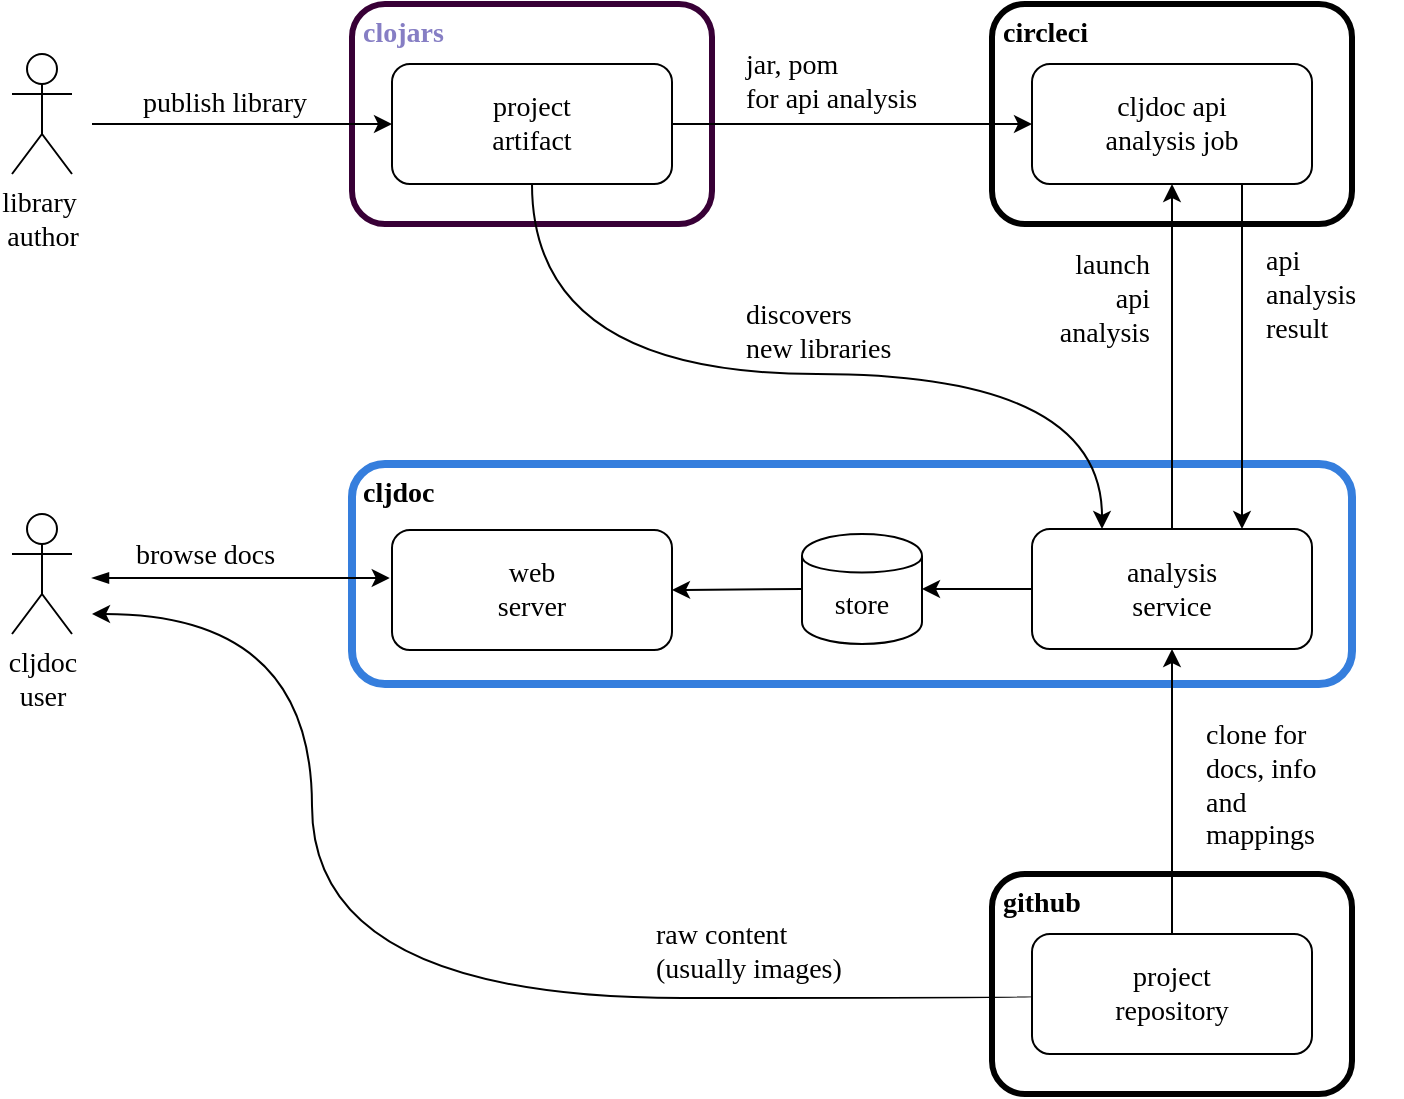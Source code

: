 <mxfile version="12.0.2" type="device" pages="1"><diagram id="iL2PloKJFnkakOv3NqhO" name="Page-1"><mxGraphModel dx="772" dy="1132" grid="1" gridSize="10" guides="1" tooltips="1" connect="1" arrows="1" fold="1" page="1" pageScale="1" pageWidth="850" pageHeight="1100" math="0" shadow="0"><root><mxCell id="0"/><mxCell id="1" parent="0"/><mxCell id="UWFAPb4SQNznaFrNvRMv-1" value="library&amp;nbsp;&lt;br style=&quot;font-size: 14px;&quot;&gt;author" style="shape=umlActor;verticalLabelPosition=bottom;labelBackgroundColor=#ffffff;verticalAlign=top;html=1;fontFamily=Verdana;fontSize=14;" parent="1" vertex="1"><mxGeometry x="40" y="100" width="30" height="60" as="geometry"/></mxCell><mxCell id="UWFAPb4SQNznaFrNvRMv-5" value="cljdoc&lt;br style=&quot;font-size: 14px;&quot;&gt;user" style="shape=umlActor;verticalLabelPosition=bottom;labelBackgroundColor=#ffffff;verticalAlign=top;html=1;outlineConnect=0;fontFamily=Verdana;fontSize=14;" parent="1" vertex="1"><mxGeometry x="40" y="330" width="30" height="60" as="geometry"/></mxCell><mxCell id="UWFAPb4SQNznaFrNvRMv-6" value="&lt;font color=&quot;#867ec4&quot;&gt;&amp;nbsp;&lt;b&gt;clojars&lt;/b&gt;&lt;/font&gt;" style="rounded=1;whiteSpace=wrap;html=1;align=left;horizontal=1;verticalAlign=top;fontFamily=Verdana;fontSize=14;fillColor=none;strokeWidth=3;strokeColor=#380036;" parent="1" vertex="1"><mxGeometry x="210" y="75" width="180" height="110" as="geometry"/></mxCell><mxCell id="UWFAPb4SQNznaFrNvRMv-8" value="project&lt;br style=&quot;font-size: 14px;&quot;&gt;artifact" style="rounded=1;whiteSpace=wrap;html=1;fontFamily=Verdana;fontSize=14;" parent="1" vertex="1"><mxGeometry x="230" y="105" width="140" height="60" as="geometry"/></mxCell><mxCell id="UWFAPb4SQNznaFrNvRMv-12" value="" style="endArrow=classic;html=1;entryX=0;entryY=0.5;entryDx=0;entryDy=0;fontFamily=Verdana;fontSize=14;" parent="1" target="UWFAPb4SQNznaFrNvRMv-8" edge="1"><mxGeometry width="50" height="50" relative="1" as="geometry"><mxPoint x="80" y="135" as="sourcePoint"/><mxPoint x="90" y="555" as="targetPoint"/></mxGeometry></mxCell><mxCell id="UWFAPb4SQNznaFrNvRMv-13" value="publish library" style="text;html=1;resizable=0;points=[];align=center;verticalAlign=middle;labelBackgroundColor=#ffffff;fontFamily=Verdana;fontSize=14;" parent="UWFAPb4SQNznaFrNvRMv-12" vertex="1" connectable="0"><mxGeometry x="-0.267" y="-1" relative="1" as="geometry"><mxPoint x="11" y="-11" as="offset"/></mxGeometry></mxCell><mxCell id="UWFAPb4SQNznaFrNvRMv-14" value="&lt;b&gt;&amp;nbsp;circleci&lt;/b&gt;" style="rounded=1;whiteSpace=wrap;html=1;align=left;horizontal=1;verticalAlign=top;fontFamily=Verdana;fontSize=14;fillColor=none;strokeWidth=3;" parent="1" vertex="1"><mxGeometry x="530" y="75" width="180" height="110" as="geometry"/></mxCell><mxCell id="UWFAPb4SQNznaFrNvRMv-15" value="cljdoc api&lt;br style=&quot;font-size: 14px&quot;&gt;analysis job" style="rounded=1;whiteSpace=wrap;html=1;fontFamily=Verdana;fontSize=14;" parent="1" vertex="1"><mxGeometry x="550" y="105" width="140" height="60" as="geometry"/></mxCell><mxCell id="UWFAPb4SQNznaFrNvRMv-16" value="" style="endArrow=classic;html=1;exitX=1;exitY=0.5;exitDx=0;exitDy=0;entryX=0;entryY=0.5;entryDx=0;entryDy=0;fontFamily=Verdana;fontSize=14;" parent="1" source="UWFAPb4SQNznaFrNvRMv-8" target="UWFAPb4SQNznaFrNvRMv-15" edge="1"><mxGeometry width="50" height="50" relative="1" as="geometry"><mxPoint x="40" y="605" as="sourcePoint"/><mxPoint x="90" y="555" as="targetPoint"/></mxGeometry></mxCell><mxCell id="UWFAPb4SQNznaFrNvRMv-17" value="jar, pom&lt;br style=&quot;font-size: 14px&quot;&gt;for api analysis" style="text;html=1;resizable=0;points=[];autosize=1;align=left;verticalAlign=top;spacingTop=-4;fontFamily=Verdana;fontSize=14;" parent="1" vertex="1"><mxGeometry x="405" y="95" width="120" height="40" as="geometry"/></mxCell><mxCell id="UWFAPb4SQNznaFrNvRMv-18" value="&lt;b&gt;&amp;nbsp;cljdoc&lt;/b&gt;" style="rounded=1;whiteSpace=wrap;html=1;align=left;horizontal=1;verticalAlign=top;fontFamily=Verdana;fontSize=14;strokeColor=#357edd;strokeWidth=4;" parent="1" vertex="1"><mxGeometry x="210" y="305" width="500" height="110" as="geometry"/></mxCell><mxCell id="UWFAPb4SQNznaFrNvRMv-19" value="" style="endArrow=classic;html=1;fontFamily=Verdana;fontSize=14;entryX=-0.008;entryY=0.4;entryDx=0;entryDy=0;entryPerimeter=0;startArrow=blockThin;startFill=1;" parent="1" target="UWFAPb4SQNznaFrNvRMv-20" edge="1"><mxGeometry width="50" height="50" relative="1" as="geometry"><mxPoint x="80" y="362" as="sourcePoint"/><mxPoint x="80" y="450" as="targetPoint"/></mxGeometry></mxCell><mxCell id="UWFAPb4SQNznaFrNvRMv-20" value="web&lt;br&gt;server" style="rounded=1;whiteSpace=wrap;html=1;fontFamily=Verdana;fontSize=14;" parent="1" vertex="1"><mxGeometry x="230" y="338" width="140" height="60" as="geometry"/></mxCell><mxCell id="UWFAPb4SQNznaFrNvRMv-21" value="store" style="shape=cylinder;whiteSpace=wrap;html=1;boundedLbl=1;backgroundOutline=1;fontFamily=Verdana;fontSize=14;" parent="1" vertex="1"><mxGeometry x="435" y="340" width="60" height="55" as="geometry"/></mxCell><mxCell id="4iiX2EW9ZCH91T86XwsP-4" style="edgeStyle=orthogonalEdgeStyle;rounded=0;orthogonalLoop=1;jettySize=auto;html=1;exitX=0.5;exitY=0;exitDx=0;exitDy=0;entryX=0.5;entryY=1;entryDx=0;entryDy=0;" edge="1" parent="1" source="UWFAPb4SQNznaFrNvRMv-22" target="UWFAPb4SQNznaFrNvRMv-15"><mxGeometry relative="1" as="geometry"/></mxCell><mxCell id="UWFAPb4SQNznaFrNvRMv-22" value="analysis &lt;br&gt;service" style="rounded=1;whiteSpace=wrap;html=1;fontFamily=Verdana;fontSize=14;" parent="1" vertex="1"><mxGeometry x="550" y="337.5" width="140" height="60" as="geometry"/></mxCell><mxCell id="UWFAPb4SQNznaFrNvRMv-23" value="" style="endArrow=classic;html=1;fontFamily=Verdana;fontSize=14;exitX=0;exitY=0.5;exitDx=0;exitDy=0;entryX=1;entryY=0.5;entryDx=0;entryDy=0;" parent="1" source="UWFAPb4SQNznaFrNvRMv-22" target="UWFAPb4SQNznaFrNvRMv-21" edge="1"><mxGeometry width="50" height="50" relative="1" as="geometry"><mxPoint x="30" y="500" as="sourcePoint"/><mxPoint x="500" y="368" as="targetPoint"/></mxGeometry></mxCell><mxCell id="UWFAPb4SQNznaFrNvRMv-25" value="" style="endArrow=classic;html=1;fontFamily=Verdana;fontSize=14;exitX=0;exitY=0.5;exitDx=0;exitDy=0;entryX=1;entryY=0.5;entryDx=0;entryDy=0;" parent="1" source="UWFAPb4SQNznaFrNvRMv-21" target="UWFAPb4SQNznaFrNvRMv-20" edge="1"><mxGeometry width="50" height="50" relative="1" as="geometry"><mxPoint x="30" y="500" as="sourcePoint"/><mxPoint x="80" y="450" as="targetPoint"/></mxGeometry></mxCell><mxCell id="UWFAPb4SQNznaFrNvRMv-28" value="discovers&lt;br&gt;new libraries" style="text;html=1;resizable=0;points=[];autosize=1;align=left;verticalAlign=top;spacingTop=-4;fontSize=14;fontFamily=Verdana;" parent="1" vertex="1"><mxGeometry x="405" y="220" width="110" height="40" as="geometry"/></mxCell><mxCell id="UWFAPb4SQNznaFrNvRMv-27" style="edgeStyle=orthogonalEdgeStyle;rounded=0;orthogonalLoop=1;jettySize=auto;html=1;entryX=0.25;entryY=0;entryDx=0;entryDy=0;fontFamily=Verdana;fontSize=14;curved=1;exitX=0.5;exitY=1;exitDx=0;exitDy=0;" parent="1" source="UWFAPb4SQNznaFrNvRMv-8" target="UWFAPb4SQNznaFrNvRMv-22" edge="1"><mxGeometry relative="1" as="geometry"><mxPoint x="300" y="170" as="sourcePoint"/><Array as="points"><mxPoint x="300" y="260"/><mxPoint x="585" y="260"/></Array></mxGeometry></mxCell><mxCell id="UWFAPb4SQNznaFrNvRMv-34" value="launch&lt;br&gt;api&lt;br&gt;analysis&lt;br&gt;" style="text;html=1;resizable=0;points=[];autosize=1;align=right;verticalAlign=top;spacingTop=-4;fontSize=14;fontFamily=Verdana;" parent="1" vertex="1"><mxGeometry x="540" y="195" width="70" height="50" as="geometry"/></mxCell><mxCell id="UWFAPb4SQNznaFrNvRMv-35" value="api&lt;br&gt;analysis&lt;br&gt;result" style="text;html=1;resizable=0;points=[];autosize=1;align=left;verticalAlign=top;spacingTop=-4;fontSize=14;fontFamily=Verdana;" parent="1" vertex="1"><mxGeometry x="665" y="192.5" width="70" height="50" as="geometry"/></mxCell><mxCell id="UWFAPb4SQNznaFrNvRMv-41" value="clone for&lt;br&gt;docs, info&lt;br&gt;and &lt;br&gt;mappings" style="text;html=1;resizable=0;points=[];autosize=1;align=left;verticalAlign=top;spacingTop=-4;fontSize=14;fontFamily=Verdana;" parent="1" vertex="1"><mxGeometry x="635" y="430" width="80" height="70" as="geometry"/></mxCell><mxCell id="UWFAPb4SQNznaFrNvRMv-55" value="browse docs" style="text;html=1;resizable=0;points=[];autosize=1;align=left;verticalAlign=top;spacingTop=-4;fontSize=14;fontFamily=Verdana;" parent="1" vertex="1"><mxGeometry x="100" y="340" width="100" height="20" as="geometry"/></mxCell><mxCell id="UWFAPb4SQNznaFrNvRMv-56" value="" style="endArrow=classic;html=1;fontFamily=Verdana;fontSize=14;exitX=0;exitY=0.5;exitDx=0;exitDy=0;edgeStyle=orthogonalEdgeStyle;curved=1;" parent="1" source="UWFAPb4SQNznaFrNvRMv-38" edge="1"><mxGeometry width="50" height="50" relative="1" as="geometry"><mxPoint x="30" y="690" as="sourcePoint"/><mxPoint x="80" y="380" as="targetPoint"/><Array as="points"><mxPoint x="560" y="572"/><mxPoint x="190" y="572"/><mxPoint x="190" y="380"/></Array></mxGeometry></mxCell><mxCell id="UWFAPb4SQNznaFrNvRMv-60" value="raw content &lt;br&gt;(usually images)" style="text;html=1;resizable=0;points=[];autosize=1;align=left;verticalAlign=top;spacingTop=-4;fontSize=14;fontFamily=Verdana;" parent="1" vertex="1"><mxGeometry x="360" y="530" width="130" height="40" as="geometry"/></mxCell><mxCell id="UWFAPb4SQNznaFrNvRMv-36" value="&amp;nbsp;&lt;b&gt;github&lt;/b&gt;" style="rounded=1;whiteSpace=wrap;html=1;align=left;horizontal=1;verticalAlign=top;fontFamily=Verdana;fontSize=14;fillColor=none;strokeWidth=3;" parent="1" vertex="1"><mxGeometry x="530" y="510" width="180" height="110" as="geometry"/></mxCell><mxCell id="UWFAPb4SQNznaFrNvRMv-38" value="project&lt;br&gt;repository" style="rounded=1;whiteSpace=wrap;html=1;fontFamily=Verdana;fontSize=14;" parent="1" vertex="1"><mxGeometry x="550" y="540" width="140" height="60" as="geometry"/></mxCell><mxCell id="4iiX2EW9ZCH91T86XwsP-2" value="" style="endArrow=classic;html=1;exitX=0.5;exitY=0;exitDx=0;exitDy=0;entryX=0.5;entryY=1;entryDx=0;entryDy=0;" edge="1" parent="1" source="UWFAPb4SQNznaFrNvRMv-38" target="UWFAPb4SQNznaFrNvRMv-22"><mxGeometry width="50" height="50" relative="1" as="geometry"><mxPoint x="30" y="690" as="sourcePoint"/><mxPoint x="80" y="640" as="targetPoint"/></mxGeometry></mxCell><mxCell id="4iiX2EW9ZCH91T86XwsP-6" style="edgeStyle=orthogonalEdgeStyle;rounded=0;orthogonalLoop=1;jettySize=auto;html=1;exitX=0.75;exitY=1;exitDx=0;exitDy=0;entryX=0.75;entryY=0;entryDx=0;entryDy=0;" edge="1" parent="1" source="UWFAPb4SQNznaFrNvRMv-15" target="UWFAPb4SQNznaFrNvRMv-22"><mxGeometry relative="1" as="geometry"/></mxCell></root></mxGraphModel></diagram></mxfile>